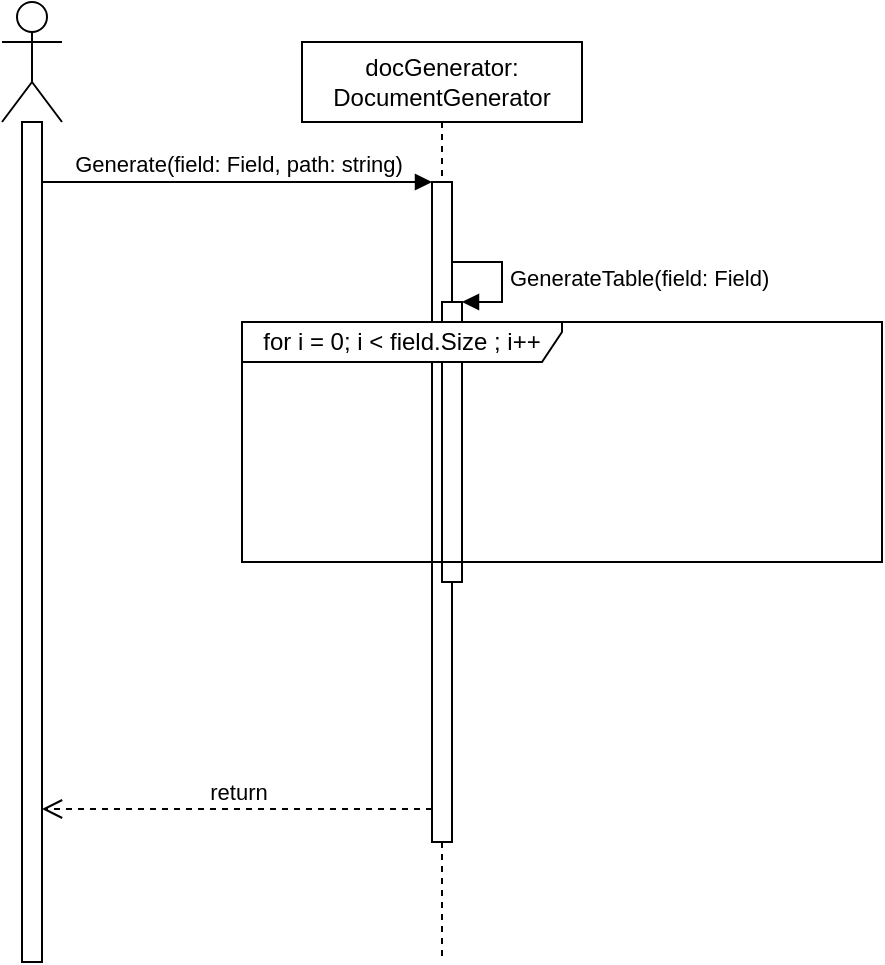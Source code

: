 <mxfile version="13.7.7" type="device"><diagram id="C5RBs43oDa-KdzZeNtuy" name="Page-1"><mxGraphModel dx="782" dy="469" grid="1" gridSize="10" guides="1" tooltips="1" connect="1" arrows="1" fold="1" page="1" pageScale="1" pageWidth="827" pageHeight="1169" math="0" shadow="0"><root><mxCell id="WIyWlLk6GJQsqaUBKTNV-0"/><mxCell id="WIyWlLk6GJQsqaUBKTNV-1" parent="WIyWlLk6GJQsqaUBKTNV-0"/><mxCell id="l9D8Rppot6c0yEBEkcDi-11" value="" style="shape=umlLifeline;participant=umlActor;perimeter=lifelinePerimeter;whiteSpace=wrap;html=1;container=1;collapsible=0;recursiveResize=0;verticalAlign=top;spacingTop=36;outlineConnect=0;size=60;" vertex="1" parent="WIyWlLk6GJQsqaUBKTNV-1"><mxGeometry x="60" y="20" width="30" height="480" as="geometry"/></mxCell><mxCell id="l9D8Rppot6c0yEBEkcDi-12" value="" style="html=1;points=[];perimeter=orthogonalPerimeter;" vertex="1" parent="l9D8Rppot6c0yEBEkcDi-11"><mxGeometry x="10" y="60" width="10" height="420" as="geometry"/></mxCell><mxCell id="l9D8Rppot6c0yEBEkcDi-13" value="docGenerator: DocumentGenerator" style="shape=umlLifeline;perimeter=lifelinePerimeter;whiteSpace=wrap;html=1;container=1;collapsible=0;recursiveResize=0;outlineConnect=0;" vertex="1" parent="WIyWlLk6GJQsqaUBKTNV-1"><mxGeometry x="210" y="40" width="140" height="460" as="geometry"/></mxCell><mxCell id="l9D8Rppot6c0yEBEkcDi-14" value="" style="html=1;points=[];perimeter=orthogonalPerimeter;" vertex="1" parent="l9D8Rppot6c0yEBEkcDi-13"><mxGeometry x="65" y="70" width="10" height="330" as="geometry"/></mxCell><mxCell id="l9D8Rppot6c0yEBEkcDi-17" value="" style="html=1;points=[];perimeter=orthogonalPerimeter;" vertex="1" parent="l9D8Rppot6c0yEBEkcDi-13"><mxGeometry x="70" y="130" width="10" height="140" as="geometry"/></mxCell><mxCell id="l9D8Rppot6c0yEBEkcDi-18" value="GenerateTable(field: Field)" style="edgeStyle=orthogonalEdgeStyle;html=1;align=left;spacingLeft=2;endArrow=block;rounded=0;entryX=1;entryY=0;" edge="1" target="l9D8Rppot6c0yEBEkcDi-17" parent="l9D8Rppot6c0yEBEkcDi-13"><mxGeometry relative="1" as="geometry"><mxPoint x="75" y="110" as="sourcePoint"/><Array as="points"><mxPoint x="100" y="110"/></Array></mxGeometry></mxCell><mxCell id="l9D8Rppot6c0yEBEkcDi-15" value="Generate(field: Field, path: string)" style="html=1;verticalAlign=bottom;endArrow=block;entryX=0;entryY=0;" edge="1" target="l9D8Rppot6c0yEBEkcDi-14" parent="WIyWlLk6GJQsqaUBKTNV-1" source="l9D8Rppot6c0yEBEkcDi-12"><mxGeometry relative="1" as="geometry"><mxPoint x="175" y="130" as="sourcePoint"/></mxGeometry></mxCell><mxCell id="l9D8Rppot6c0yEBEkcDi-16" value="return" style="html=1;verticalAlign=bottom;endArrow=open;dashed=1;endSize=8;exitX=0;exitY=0.95;" edge="1" source="l9D8Rppot6c0yEBEkcDi-14" parent="WIyWlLk6GJQsqaUBKTNV-1" target="l9D8Rppot6c0yEBEkcDi-12"><mxGeometry relative="1" as="geometry"><mxPoint x="81" y="206" as="targetPoint"/></mxGeometry></mxCell><mxCell id="l9D8Rppot6c0yEBEkcDi-19" value="for i = 0; i &amp;lt; field.Size ; i++" style="shape=umlFrame;whiteSpace=wrap;html=1;width=160;height=20;" vertex="1" parent="WIyWlLk6GJQsqaUBKTNV-1"><mxGeometry x="180" y="180" width="320" height="120" as="geometry"/></mxCell></root></mxGraphModel></diagram></mxfile>